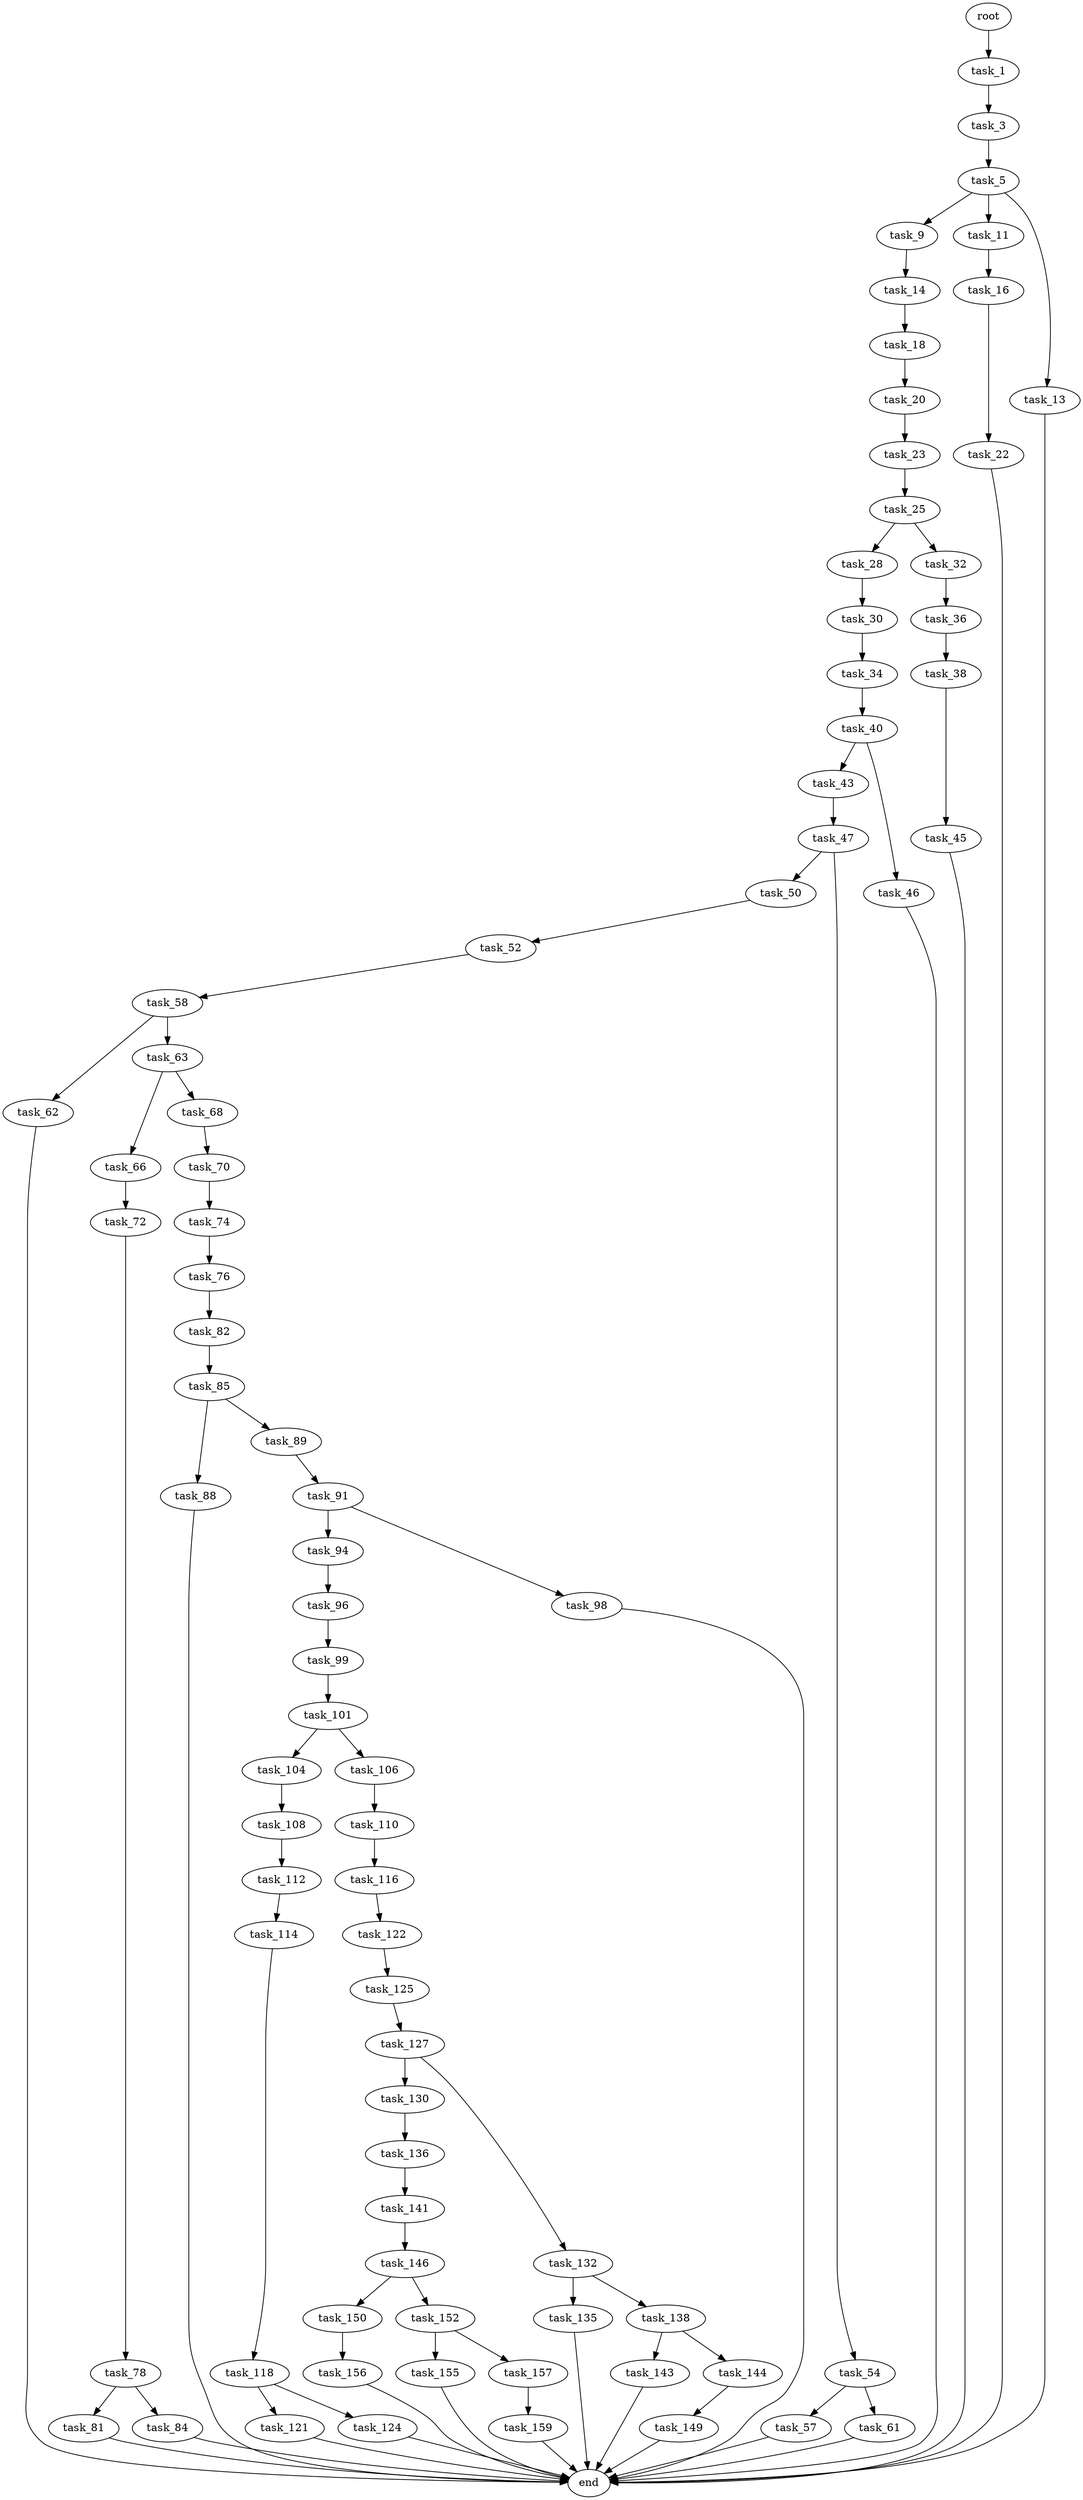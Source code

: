 digraph G {
  root [size="0.000000"];
  task_1 [size="146884784928.000000"];
  task_3 [size="368293445632.000000"];
  task_5 [size="12225166784.000000"];
  task_9 [size="1958147349.000000"];
  task_11 [size="89545912055.000000"];
  task_13 [size="134217728000.000000"];
  task_14 [size="2673500928.000000"];
  task_16 [size="220899958977.000000"];
  end [size="0.000000"];
  task_18 [size="108748164801.000000"];
  task_22 [size="196760467463.000000"];
  task_20 [size="5315252689.000000"];
  task_23 [size="782757789696.000000"];
  task_25 [size="558737318880.000000"];
  task_28 [size="257575397106.000000"];
  task_32 [size="68719476736.000000"];
  task_30 [size="40195862058.000000"];
  task_34 [size="8589934592.000000"];
  task_36 [size="4037200871.000000"];
  task_40 [size="586686811.000000"];
  task_38 [size="68719476736.000000"];
  task_45 [size="30889261097.000000"];
  task_43 [size="487639637498.000000"];
  task_46 [size="1380303964982.000000"];
  task_47 [size="3093596043.000000"];
  task_50 [size="28991029248.000000"];
  task_54 [size="1073741824000.000000"];
  task_52 [size="782757789696.000000"];
  task_58 [size="190310599982.000000"];
  task_57 [size="1541237248.000000"];
  task_61 [size="44892693787.000000"];
  task_62 [size="134217728000.000000"];
  task_63 [size="1942216834.000000"];
  task_66 [size="5635110749.000000"];
  task_68 [size="368293445632.000000"];
  task_72 [size="40272611229.000000"];
  task_70 [size="49206532644.000000"];
  task_74 [size="7932045189.000000"];
  task_78 [size="1339346885.000000"];
  task_76 [size="20373810109.000000"];
  task_82 [size="28991029248.000000"];
  task_81 [size="270608382759.000000"];
  task_84 [size="1136353065.000000"];
  task_85 [size="549755813888.000000"];
  task_88 [size="368293445632.000000"];
  task_89 [size="1397780724.000000"];
  task_91 [size="68719476736.000000"];
  task_94 [size="96342945051.000000"];
  task_98 [size="4521348518.000000"];
  task_96 [size="439106243786.000000"];
  task_99 [size="22179136138.000000"];
  task_101 [size="267644297896.000000"];
  task_104 [size="9950793082.000000"];
  task_106 [size="134217728000.000000"];
  task_108 [size="14960680340.000000"];
  task_110 [size="134217728000.000000"];
  task_112 [size="26000524614.000000"];
  task_116 [size="640096791984.000000"];
  task_114 [size="15500947977.000000"];
  task_118 [size="134217728000.000000"];
  task_122 [size="53384560475.000000"];
  task_121 [size="28991029248.000000"];
  task_124 [size="51340251336.000000"];
  task_125 [size="105814137082.000000"];
  task_127 [size="704147697324.000000"];
  task_130 [size="1073741824000.000000"];
  task_132 [size="65537753805.000000"];
  task_136 [size="9217333250.000000"];
  task_135 [size="20494665258.000000"];
  task_138 [size="549755813888.000000"];
  task_141 [size="47038875347.000000"];
  task_143 [size="549755813888.000000"];
  task_144 [size="549755813888.000000"];
  task_146 [size="15476094822.000000"];
  task_149 [size="9114987089.000000"];
  task_150 [size="68719476736.000000"];
  task_152 [size="549755813888.000000"];
  task_156 [size="46529390927.000000"];
  task_155 [size="8589934592.000000"];
  task_157 [size="9856442544.000000"];
  task_159 [size="782757789696.000000"];

  root -> task_1 [size="1.000000"];
  task_1 -> task_3 [size="301989888.000000"];
  task_3 -> task_5 [size="411041792.000000"];
  task_5 -> task_9 [size="838860800.000000"];
  task_5 -> task_11 [size="838860800.000000"];
  task_5 -> task_13 [size="838860800.000000"];
  task_9 -> task_14 [size="75497472.000000"];
  task_11 -> task_16 [size="75497472.000000"];
  task_13 -> end [size="1.000000"];
  task_14 -> task_18 [size="75497472.000000"];
  task_16 -> task_22 [size="679477248.000000"];
  task_18 -> task_20 [size="75497472.000000"];
  task_22 -> end [size="1.000000"];
  task_20 -> task_23 [size="209715200.000000"];
  task_23 -> task_25 [size="679477248.000000"];
  task_25 -> task_28 [size="536870912.000000"];
  task_25 -> task_32 [size="536870912.000000"];
  task_28 -> task_30 [size="411041792.000000"];
  task_32 -> task_36 [size="134217728.000000"];
  task_30 -> task_34 [size="33554432.000000"];
  task_34 -> task_40 [size="33554432.000000"];
  task_36 -> task_38 [size="75497472.000000"];
  task_40 -> task_43 [size="33554432.000000"];
  task_40 -> task_46 [size="33554432.000000"];
  task_38 -> task_45 [size="134217728.000000"];
  task_45 -> end [size="1.000000"];
  task_43 -> task_47 [size="838860800.000000"];
  task_46 -> end [size="1.000000"];
  task_47 -> task_50 [size="75497472.000000"];
  task_47 -> task_54 [size="75497472.000000"];
  task_50 -> task_52 [size="75497472.000000"];
  task_54 -> task_57 [size="838860800.000000"];
  task_54 -> task_61 [size="838860800.000000"];
  task_52 -> task_58 [size="679477248.000000"];
  task_58 -> task_62 [size="301989888.000000"];
  task_58 -> task_63 [size="301989888.000000"];
  task_57 -> end [size="1.000000"];
  task_61 -> end [size="1.000000"];
  task_62 -> end [size="1.000000"];
  task_63 -> task_66 [size="134217728.000000"];
  task_63 -> task_68 [size="134217728.000000"];
  task_66 -> task_72 [size="209715200.000000"];
  task_68 -> task_70 [size="411041792.000000"];
  task_72 -> task_78 [size="75497472.000000"];
  task_70 -> task_74 [size="838860800.000000"];
  task_74 -> task_76 [size="209715200.000000"];
  task_78 -> task_81 [size="33554432.000000"];
  task_78 -> task_84 [size="33554432.000000"];
  task_76 -> task_82 [size="411041792.000000"];
  task_82 -> task_85 [size="75497472.000000"];
  task_81 -> end [size="1.000000"];
  task_84 -> end [size="1.000000"];
  task_85 -> task_88 [size="536870912.000000"];
  task_85 -> task_89 [size="536870912.000000"];
  task_88 -> end [size="1.000000"];
  task_89 -> task_91 [size="134217728.000000"];
  task_91 -> task_94 [size="134217728.000000"];
  task_91 -> task_98 [size="134217728.000000"];
  task_94 -> task_96 [size="75497472.000000"];
  task_98 -> end [size="1.000000"];
  task_96 -> task_99 [size="411041792.000000"];
  task_99 -> task_101 [size="838860800.000000"];
  task_101 -> task_104 [size="209715200.000000"];
  task_101 -> task_106 [size="209715200.000000"];
  task_104 -> task_108 [size="301989888.000000"];
  task_106 -> task_110 [size="209715200.000000"];
  task_108 -> task_112 [size="536870912.000000"];
  task_110 -> task_116 [size="209715200.000000"];
  task_112 -> task_114 [size="411041792.000000"];
  task_116 -> task_122 [size="536870912.000000"];
  task_114 -> task_118 [size="301989888.000000"];
  task_118 -> task_121 [size="209715200.000000"];
  task_118 -> task_124 [size="209715200.000000"];
  task_122 -> task_125 [size="838860800.000000"];
  task_121 -> end [size="1.000000"];
  task_124 -> end [size="1.000000"];
  task_125 -> task_127 [size="75497472.000000"];
  task_127 -> task_130 [size="679477248.000000"];
  task_127 -> task_132 [size="679477248.000000"];
  task_130 -> task_136 [size="838860800.000000"];
  task_132 -> task_135 [size="75497472.000000"];
  task_132 -> task_138 [size="75497472.000000"];
  task_136 -> task_141 [size="679477248.000000"];
  task_135 -> end [size="1.000000"];
  task_138 -> task_143 [size="536870912.000000"];
  task_138 -> task_144 [size="536870912.000000"];
  task_141 -> task_146 [size="838860800.000000"];
  task_143 -> end [size="1.000000"];
  task_144 -> task_149 [size="536870912.000000"];
  task_146 -> task_150 [size="411041792.000000"];
  task_146 -> task_152 [size="411041792.000000"];
  task_149 -> end [size="1.000000"];
  task_150 -> task_156 [size="134217728.000000"];
  task_152 -> task_155 [size="536870912.000000"];
  task_152 -> task_157 [size="536870912.000000"];
  task_156 -> end [size="1.000000"];
  task_155 -> end [size="1.000000"];
  task_157 -> task_159 [size="209715200.000000"];
  task_159 -> end [size="1.000000"];
}
